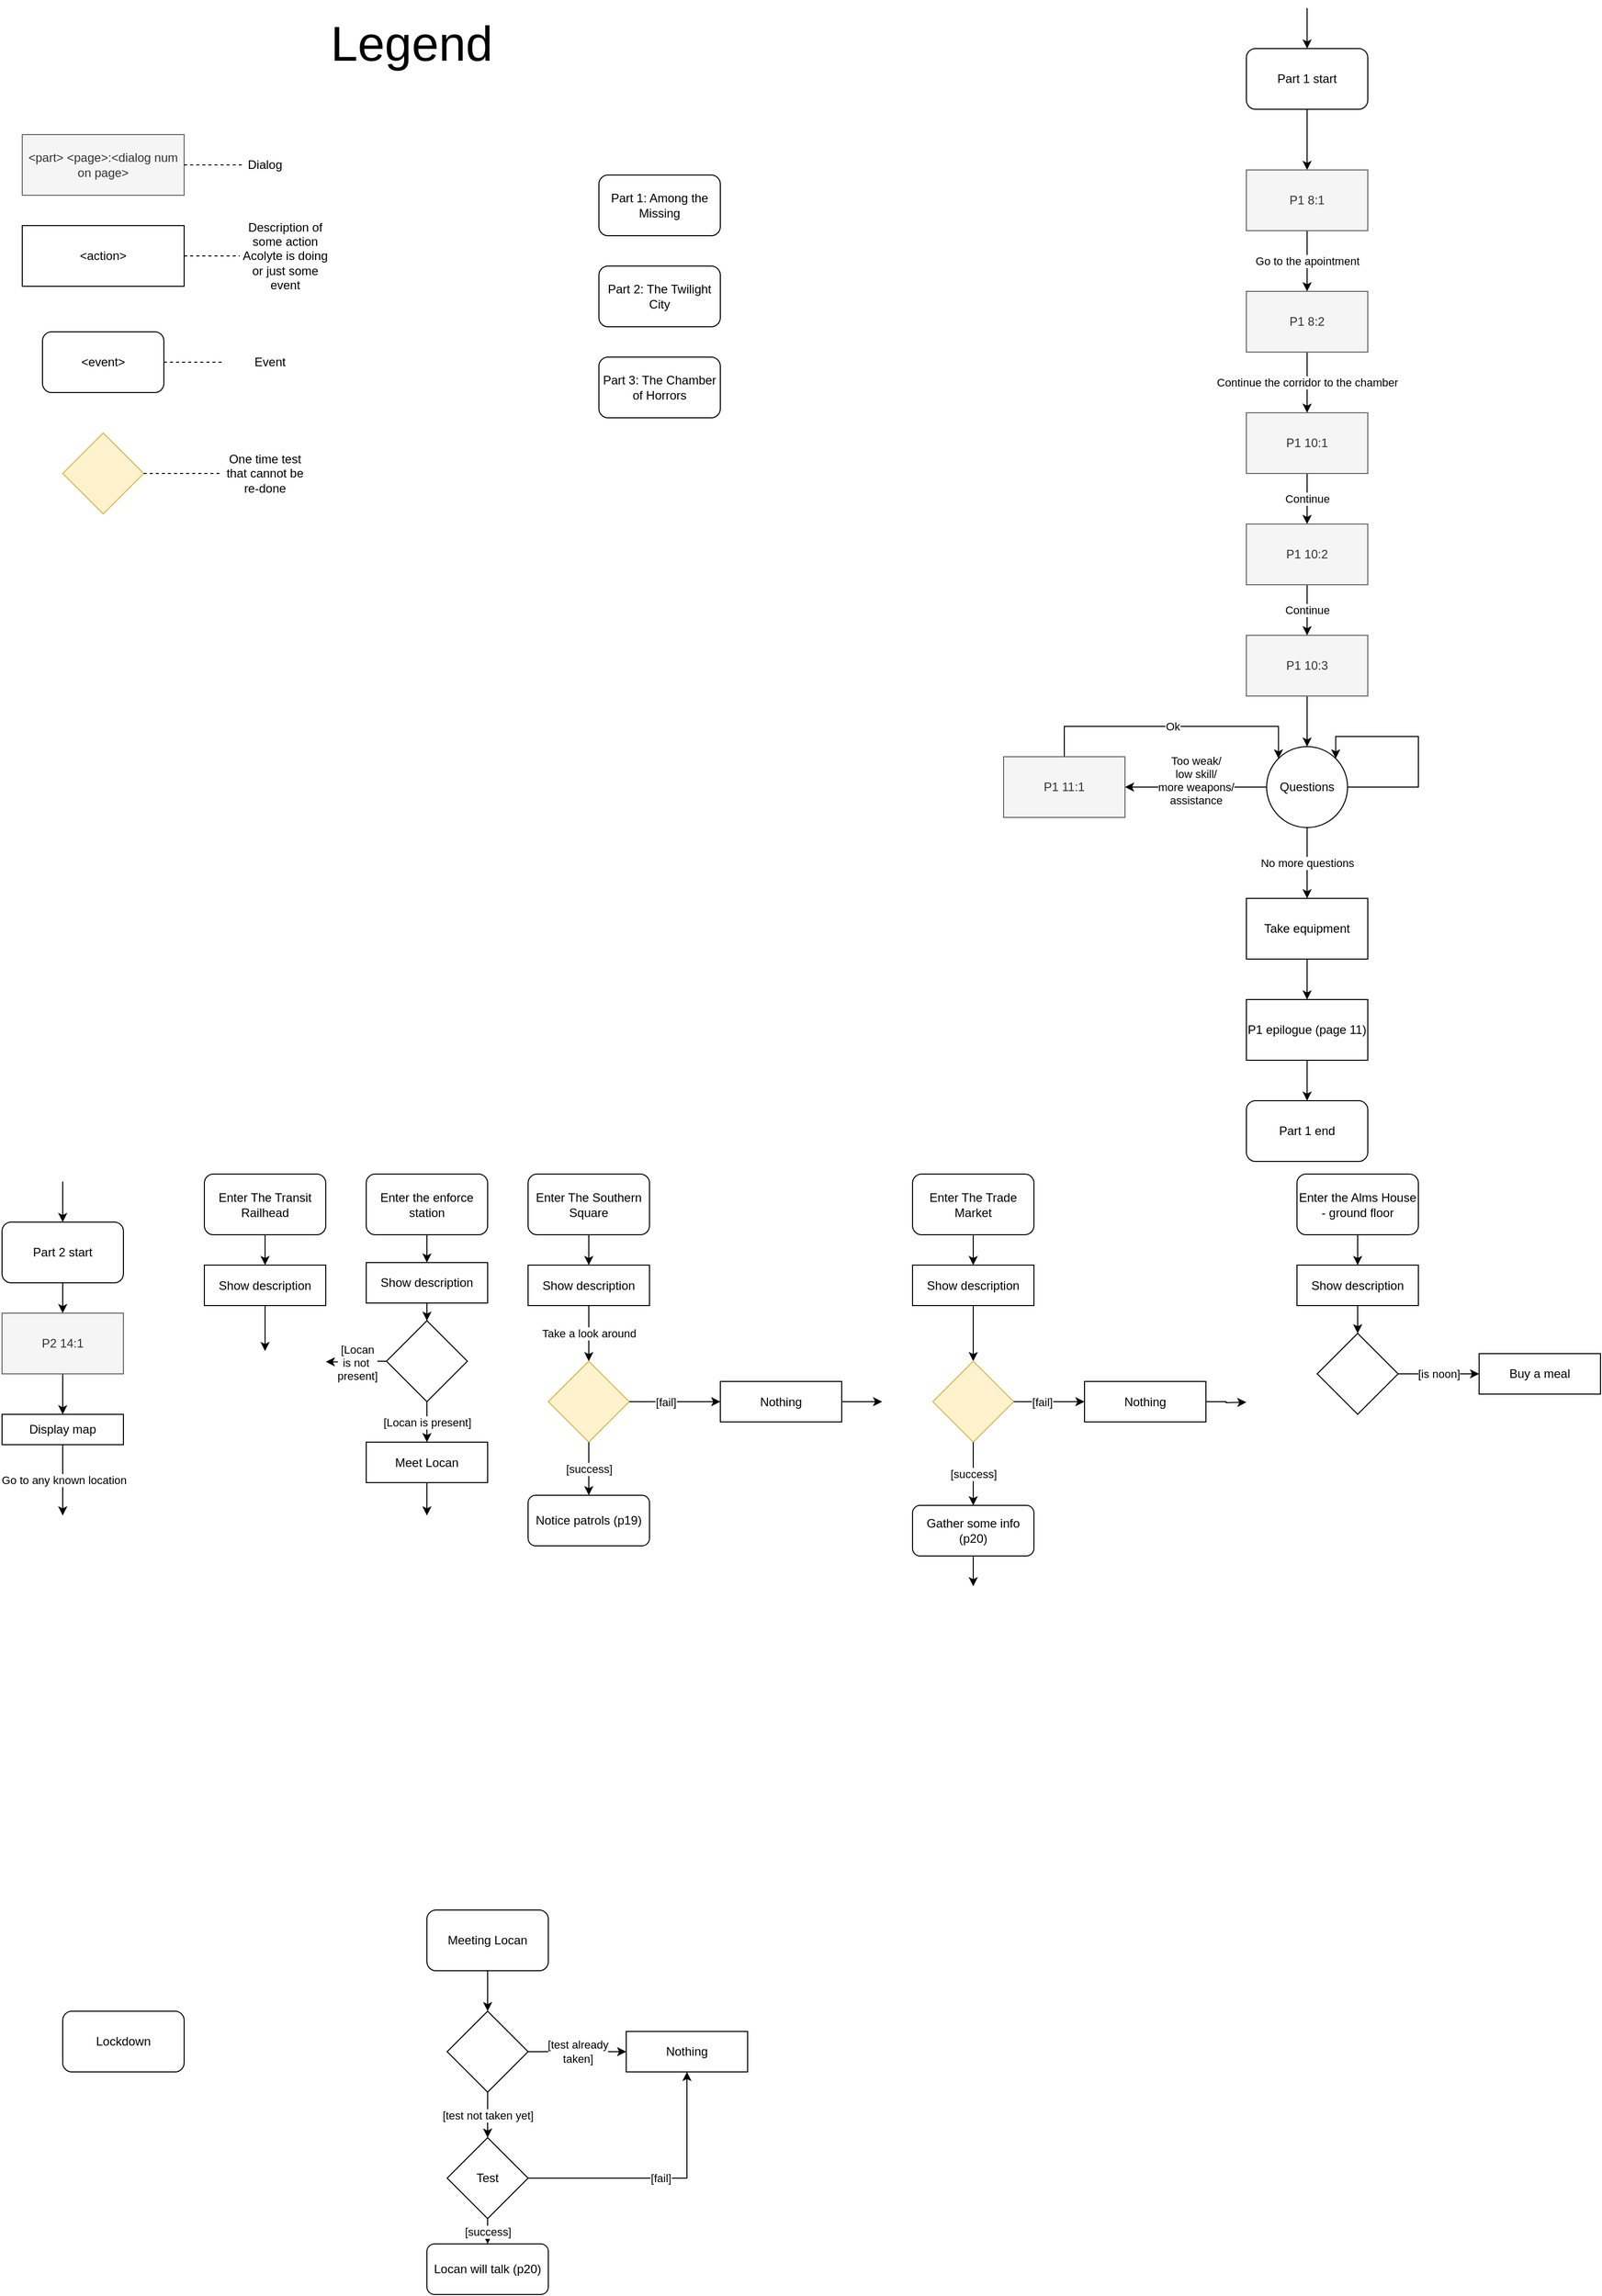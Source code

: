 <mxfile version="10.7.5" type="device"><diagram id="Q2Ll_f2vcwpC35dsluBI" name="Page-1"><mxGraphModel dx="1394" dy="827" grid="1" gridSize="10" guides="1" tooltips="1" connect="1" arrows="1" fold="1" page="1" pageScale="1" pageWidth="827" pageHeight="1169" math="0" shadow="0"><root><mxCell id="0"/><mxCell id="1" parent="0"/><mxCell id="RxM4fbfG9_np7zwgRbcp-8" style="edgeStyle=orthogonalEdgeStyle;rounded=0;orthogonalLoop=1;jettySize=auto;html=1;entryX=0.5;entryY=0;entryDx=0;entryDy=0;" edge="1" parent="1" source="RxM4fbfG9_np7zwgRbcp-2" target="RxM4fbfG9_np7zwgRbcp-7"><mxGeometry relative="1" as="geometry"/></mxCell><mxCell id="RxM4fbfG9_np7zwgRbcp-2" value="Part 1 start" style="rounded=1;whiteSpace=wrap;html=1;" vertex="1" parent="1"><mxGeometry x="1240" y="60" width="120" height="60" as="geometry"/></mxCell><mxCell id="RxM4fbfG9_np7zwgRbcp-3" value="" style="endArrow=classic;html=1;entryX=0.5;entryY=0;entryDx=0;entryDy=0;" edge="1" parent="1" target="RxM4fbfG9_np7zwgRbcp-2"><mxGeometry width="50" height="50" relative="1" as="geometry"><mxPoint x="1300" y="20" as="sourcePoint"/><mxPoint x="1290" y="140" as="targetPoint"/></mxGeometry></mxCell><mxCell id="RxM4fbfG9_np7zwgRbcp-4" value="Part 1: Among the Missing" style="rounded=1;whiteSpace=wrap;html=1;" vertex="1" parent="1"><mxGeometry x="600" y="185" width="120" height="60" as="geometry"/></mxCell><mxCell id="RxM4fbfG9_np7zwgRbcp-5" value="Part 2: The Twilight City" style="rounded=1;whiteSpace=wrap;html=1;" vertex="1" parent="1"><mxGeometry x="600" y="275" width="120" height="60" as="geometry"/></mxCell><mxCell id="RxM4fbfG9_np7zwgRbcp-6" value="Part 3: The Chamber of Horrors" style="rounded=1;whiteSpace=wrap;html=1;" vertex="1" parent="1"><mxGeometry x="600" y="365" width="120" height="60" as="geometry"/></mxCell><mxCell id="RxM4fbfG9_np7zwgRbcp-10" value="Go to the apointment" style="edgeStyle=orthogonalEdgeStyle;rounded=0;orthogonalLoop=1;jettySize=auto;html=1;entryX=0.5;entryY=0;entryDx=0;entryDy=0;" edge="1" parent="1" source="RxM4fbfG9_np7zwgRbcp-7" target="RxM4fbfG9_np7zwgRbcp-9"><mxGeometry relative="1" as="geometry"/></mxCell><mxCell id="RxM4fbfG9_np7zwgRbcp-7" value="P1 8:1" style="rounded=0;whiteSpace=wrap;html=1;fillColor=#f5f5f5;strokeColor=#666666;fontColor=#333333;" vertex="1" parent="1"><mxGeometry x="1240" y="180" width="120" height="60" as="geometry"/></mxCell><mxCell id="RxM4fbfG9_np7zwgRbcp-12" value="Continue the corridor to the chamber" style="edgeStyle=orthogonalEdgeStyle;rounded=0;orthogonalLoop=1;jettySize=auto;html=1;entryX=0.5;entryY=0;entryDx=0;entryDy=0;" edge="1" parent="1" source="RxM4fbfG9_np7zwgRbcp-9" target="RxM4fbfG9_np7zwgRbcp-11"><mxGeometry relative="1" as="geometry"/></mxCell><mxCell id="RxM4fbfG9_np7zwgRbcp-9" value="P1 8:2" style="rounded=0;whiteSpace=wrap;html=1;fillColor=#f5f5f5;strokeColor=#666666;fontColor=#333333;" vertex="1" parent="1"><mxGeometry x="1240" y="300" width="120" height="60" as="geometry"/></mxCell><mxCell id="RxM4fbfG9_np7zwgRbcp-14" value="Continue" style="edgeStyle=orthogonalEdgeStyle;rounded=0;orthogonalLoop=1;jettySize=auto;html=1;entryX=0.5;entryY=0;entryDx=0;entryDy=0;" edge="1" parent="1" source="RxM4fbfG9_np7zwgRbcp-11" target="RxM4fbfG9_np7zwgRbcp-13"><mxGeometry relative="1" as="geometry"/></mxCell><mxCell id="RxM4fbfG9_np7zwgRbcp-11" value="P1 10:1" style="rounded=0;whiteSpace=wrap;html=1;fillColor=#f5f5f5;strokeColor=#666666;fontColor=#333333;" vertex="1" parent="1"><mxGeometry x="1240" y="420" width="120" height="60" as="geometry"/></mxCell><mxCell id="RxM4fbfG9_np7zwgRbcp-16" value="Continue" style="edgeStyle=orthogonalEdgeStyle;rounded=0;orthogonalLoop=1;jettySize=auto;html=1;entryX=0.5;entryY=0;entryDx=0;entryDy=0;" edge="1" parent="1" source="RxM4fbfG9_np7zwgRbcp-13" target="RxM4fbfG9_np7zwgRbcp-15"><mxGeometry relative="1" as="geometry"/></mxCell><mxCell id="RxM4fbfG9_np7zwgRbcp-13" value="P1 10:2" style="rounded=0;whiteSpace=wrap;html=1;fillColor=#f5f5f5;strokeColor=#666666;fontColor=#333333;" vertex="1" parent="1"><mxGeometry x="1240" y="530" width="120" height="60" as="geometry"/></mxCell><mxCell id="RxM4fbfG9_np7zwgRbcp-19" style="edgeStyle=orthogonalEdgeStyle;rounded=0;orthogonalLoop=1;jettySize=auto;html=1;entryX=0.5;entryY=0;entryDx=0;entryDy=0;" edge="1" parent="1" source="RxM4fbfG9_np7zwgRbcp-15" target="RxM4fbfG9_np7zwgRbcp-18"><mxGeometry relative="1" as="geometry"/></mxCell><mxCell id="RxM4fbfG9_np7zwgRbcp-15" value="P1 10:3" style="rounded=0;whiteSpace=wrap;html=1;fillColor=#f5f5f5;strokeColor=#666666;fontColor=#333333;" vertex="1" parent="1"><mxGeometry x="1240" y="640" width="120" height="60" as="geometry"/></mxCell><mxCell id="RxM4fbfG9_np7zwgRbcp-22" value="Too weak/&lt;br&gt;low skill/&lt;br&gt;more weapons/&lt;br&gt;assistance&lt;br&gt;&lt;br&gt;" style="edgeStyle=orthogonalEdgeStyle;rounded=0;orthogonalLoop=1;jettySize=auto;html=1;entryX=1;entryY=0.5;entryDx=0;entryDy=0;" edge="1" parent="1" source="RxM4fbfG9_np7zwgRbcp-18" target="RxM4fbfG9_np7zwgRbcp-21"><mxGeometry relative="1" as="geometry"/></mxCell><mxCell id="RxM4fbfG9_np7zwgRbcp-37" value="No more questions" style="edgeStyle=orthogonalEdgeStyle;rounded=0;orthogonalLoop=1;jettySize=auto;html=1;entryX=0.5;entryY=0;entryDx=0;entryDy=0;" edge="1" parent="1" source="RxM4fbfG9_np7zwgRbcp-18" target="RxM4fbfG9_np7zwgRbcp-36"><mxGeometry relative="1" as="geometry"/></mxCell><mxCell id="RxM4fbfG9_np7zwgRbcp-18" value="Questions" style="ellipse;whiteSpace=wrap;html=1;aspect=fixed;" vertex="1" parent="1"><mxGeometry x="1260" y="750" width="80" height="80" as="geometry"/></mxCell><mxCell id="RxM4fbfG9_np7zwgRbcp-20" style="edgeStyle=orthogonalEdgeStyle;rounded=0;orthogonalLoop=1;jettySize=auto;html=1;entryX=1;entryY=0;entryDx=0;entryDy=0;" edge="1" parent="1" source="RxM4fbfG9_np7zwgRbcp-18" target="RxM4fbfG9_np7zwgRbcp-18"><mxGeometry relative="1" as="geometry"><Array as="points"><mxPoint x="1410" y="790"/><mxPoint x="1410" y="740"/><mxPoint x="1328" y="740"/></Array></mxGeometry></mxCell><mxCell id="RxM4fbfG9_np7zwgRbcp-34" value="Ok" style="edgeStyle=orthogonalEdgeStyle;rounded=0;orthogonalLoop=1;jettySize=auto;html=1;entryX=0;entryY=0;entryDx=0;entryDy=0;" edge="1" parent="1" source="RxM4fbfG9_np7zwgRbcp-21" target="RxM4fbfG9_np7zwgRbcp-18"><mxGeometry relative="1" as="geometry"><Array as="points"><mxPoint x="1060" y="730"/><mxPoint x="1272" y="730"/></Array></mxGeometry></mxCell><mxCell id="RxM4fbfG9_np7zwgRbcp-21" value="P1 11:1" style="rounded=0;whiteSpace=wrap;html=1;fillColor=#f5f5f5;strokeColor=#666666;fontColor=#333333;" vertex="1" parent="1"><mxGeometry x="1000" y="760" width="120" height="60" as="geometry"/></mxCell><mxCell id="RxM4fbfG9_np7zwgRbcp-25" value="&amp;lt;part&amp;gt; &amp;lt;page&amp;gt;:&amp;lt;dialog num on page&amp;gt;" style="rounded=0;whiteSpace=wrap;html=1;fillColor=#f5f5f5;strokeColor=#666666;fontColor=#333333;" vertex="1" parent="1"><mxGeometry x="30" y="145" width="160" height="60" as="geometry"/></mxCell><mxCell id="RxM4fbfG9_np7zwgRbcp-26" value="Dialog" style="text;html=1;strokeColor=none;fillColor=none;align=center;verticalAlign=middle;whiteSpace=wrap;rounded=0;" vertex="1" parent="1"><mxGeometry x="250" y="165" width="40" height="20" as="geometry"/></mxCell><mxCell id="RxM4fbfG9_np7zwgRbcp-27" value="" style="endArrow=none;dashed=1;html=1;entryX=0;entryY=0.5;entryDx=0;entryDy=0;exitX=1;exitY=0.5;exitDx=0;exitDy=0;" edge="1" parent="1" source="RxM4fbfG9_np7zwgRbcp-25" target="RxM4fbfG9_np7zwgRbcp-26"><mxGeometry width="50" height="50" relative="1" as="geometry"><mxPoint x="130" y="295" as="sourcePoint"/><mxPoint x="180" y="245" as="targetPoint"/></mxGeometry></mxCell><mxCell id="RxM4fbfG9_np7zwgRbcp-30" value="&amp;lt;action&amp;gt;" style="rounded=0;whiteSpace=wrap;html=1;" vertex="1" parent="1"><mxGeometry x="30" y="235" width="160" height="60" as="geometry"/></mxCell><mxCell id="RxM4fbfG9_np7zwgRbcp-31" value="Description of some action Acolyte is doing or just some event" style="text;html=1;strokeColor=none;fillColor=none;align=center;verticalAlign=middle;whiteSpace=wrap;rounded=0;" vertex="1" parent="1"><mxGeometry x="245" y="230" width="90" height="70" as="geometry"/></mxCell><mxCell id="RxM4fbfG9_np7zwgRbcp-32" value="" style="endArrow=none;dashed=1;html=1;entryX=0;entryY=0.5;entryDx=0;entryDy=0;exitX=1;exitY=0.5;exitDx=0;exitDy=0;" edge="1" parent="1" source="RxM4fbfG9_np7zwgRbcp-30" target="RxM4fbfG9_np7zwgRbcp-31"><mxGeometry width="50" height="50" relative="1" as="geometry"><mxPoint x="200" y="185" as="sourcePoint"/><mxPoint x="260" y="185" as="targetPoint"/></mxGeometry></mxCell><mxCell id="RxM4fbfG9_np7zwgRbcp-39" style="edgeStyle=orthogonalEdgeStyle;rounded=0;orthogonalLoop=1;jettySize=auto;html=1;entryX=0.5;entryY=0;entryDx=0;entryDy=0;" edge="1" parent="1" source="RxM4fbfG9_np7zwgRbcp-36" target="RxM4fbfG9_np7zwgRbcp-38"><mxGeometry relative="1" as="geometry"/></mxCell><mxCell id="RxM4fbfG9_np7zwgRbcp-36" value="Take equipment" style="rounded=0;whiteSpace=wrap;html=1;" vertex="1" parent="1"><mxGeometry x="1240" y="900" width="120" height="60" as="geometry"/></mxCell><mxCell id="RxM4fbfG9_np7zwgRbcp-46" style="edgeStyle=orthogonalEdgeStyle;rounded=0;orthogonalLoop=1;jettySize=auto;html=1;" edge="1" parent="1" source="RxM4fbfG9_np7zwgRbcp-38" target="RxM4fbfG9_np7zwgRbcp-45"><mxGeometry relative="1" as="geometry"/></mxCell><mxCell id="RxM4fbfG9_np7zwgRbcp-38" value="P1 epilogue (page 11)" style="rounded=0;whiteSpace=wrap;html=1;" vertex="1" parent="1"><mxGeometry x="1240" y="1000" width="120" height="60" as="geometry"/></mxCell><mxCell id="RxM4fbfG9_np7zwgRbcp-40" value="&lt;font style=&quot;font-size: 48px&quot;&gt;Legend&lt;/font&gt;" style="text;html=1;strokeColor=none;fillColor=none;align=center;verticalAlign=middle;whiteSpace=wrap;rounded=0;" vertex="1" parent="1"><mxGeometry x="300" y="30" width="230" height="50" as="geometry"/></mxCell><mxCell id="RxM4fbfG9_np7zwgRbcp-51" style="edgeStyle=orthogonalEdgeStyle;rounded=0;orthogonalLoop=1;jettySize=auto;html=1;entryX=0.5;entryY=0;entryDx=0;entryDy=0;" edge="1" parent="1" source="RxM4fbfG9_np7zwgRbcp-43" target="RxM4fbfG9_np7zwgRbcp-50"><mxGeometry relative="1" as="geometry"/></mxCell><mxCell id="RxM4fbfG9_np7zwgRbcp-43" value="Part 2 start" style="rounded=1;whiteSpace=wrap;html=1;" vertex="1" parent="1"><mxGeometry x="10" y="1220" width="120" height="60" as="geometry"/></mxCell><mxCell id="RxM4fbfG9_np7zwgRbcp-44" value="" style="endArrow=classic;html=1;entryX=0.5;entryY=0;entryDx=0;entryDy=0;" edge="1" parent="1" target="RxM4fbfG9_np7zwgRbcp-43"><mxGeometry width="50" height="50" relative="1" as="geometry"><mxPoint x="70" y="1180" as="sourcePoint"/><mxPoint x="60" y="1300" as="targetPoint"/></mxGeometry></mxCell><mxCell id="RxM4fbfG9_np7zwgRbcp-45" value="Part 1 end" style="rounded=1;whiteSpace=wrap;html=1;" vertex="1" parent="1"><mxGeometry x="1240" y="1100" width="120" height="60" as="geometry"/></mxCell><mxCell id="RxM4fbfG9_np7zwgRbcp-47" value="&amp;lt;event&amp;gt;" style="rounded=1;whiteSpace=wrap;html=1;" vertex="1" parent="1"><mxGeometry x="50" y="340" width="120" height="60" as="geometry"/></mxCell><mxCell id="RxM4fbfG9_np7zwgRbcp-48" value="Event" style="text;html=1;strokeColor=none;fillColor=none;align=center;verticalAlign=middle;whiteSpace=wrap;rounded=0;" vertex="1" parent="1"><mxGeometry x="230" y="340" width="90" height="60" as="geometry"/></mxCell><mxCell id="RxM4fbfG9_np7zwgRbcp-49" value="" style="endArrow=none;dashed=1;html=1;entryX=0;entryY=0.5;entryDx=0;entryDy=0;exitX=1;exitY=0.5;exitDx=0;exitDy=0;" edge="1" parent="1" source="RxM4fbfG9_np7zwgRbcp-47" target="RxM4fbfG9_np7zwgRbcp-48"><mxGeometry width="50" height="50" relative="1" as="geometry"><mxPoint x="200.588" y="274.647" as="sourcePoint"/><mxPoint x="254.706" y="274.647" as="targetPoint"/></mxGeometry></mxCell><mxCell id="RxM4fbfG9_np7zwgRbcp-54" style="edgeStyle=orthogonalEdgeStyle;rounded=0;orthogonalLoop=1;jettySize=auto;html=1;entryX=0.5;entryY=0;entryDx=0;entryDy=0;" edge="1" parent="1" source="RxM4fbfG9_np7zwgRbcp-50" target="RxM4fbfG9_np7zwgRbcp-53"><mxGeometry relative="1" as="geometry"/></mxCell><mxCell id="RxM4fbfG9_np7zwgRbcp-50" value="P2 14:1" style="rounded=0;whiteSpace=wrap;html=1;fillColor=#f5f5f5;strokeColor=#666666;fontColor=#333333;" vertex="1" parent="1"><mxGeometry x="10" y="1310" width="120" height="60" as="geometry"/></mxCell><mxCell id="RxM4fbfG9_np7zwgRbcp-52" value="Lockdown" style="rounded=1;whiteSpace=wrap;html=1;" vertex="1" parent="1"><mxGeometry x="70" y="2000" width="120" height="60" as="geometry"/></mxCell><mxCell id="RxM4fbfG9_np7zwgRbcp-88" value="Go to any known location" style="edgeStyle=orthogonalEdgeStyle;rounded=0;orthogonalLoop=1;jettySize=auto;html=1;" edge="1" parent="1" source="RxM4fbfG9_np7zwgRbcp-53"><mxGeometry relative="1" as="geometry"><mxPoint x="70" y="1510" as="targetPoint"/></mxGeometry></mxCell><mxCell id="RxM4fbfG9_np7zwgRbcp-53" value="Display map" style="rounded=0;whiteSpace=wrap;html=1;" vertex="1" parent="1"><mxGeometry x="10" y="1410" width="120" height="30" as="geometry"/></mxCell><mxCell id="RxM4fbfG9_np7zwgRbcp-60" style="edgeStyle=orthogonalEdgeStyle;rounded=0;orthogonalLoop=1;jettySize=auto;html=1;entryX=0.5;entryY=0;entryDx=0;entryDy=0;" edge="1" parent="1" source="RxM4fbfG9_np7zwgRbcp-57" target="RxM4fbfG9_np7zwgRbcp-59"><mxGeometry relative="1" as="geometry"/></mxCell><mxCell id="RxM4fbfG9_np7zwgRbcp-57" value="Enter The Transit Railhead" style="rounded=1;whiteSpace=wrap;html=1;" vertex="1" parent="1"><mxGeometry x="210" y="1172.5" width="120" height="60" as="geometry"/></mxCell><mxCell id="RxM4fbfG9_np7zwgRbcp-89" style="edgeStyle=orthogonalEdgeStyle;rounded=0;orthogonalLoop=1;jettySize=auto;html=1;" edge="1" parent="1" source="RxM4fbfG9_np7zwgRbcp-59"><mxGeometry relative="1" as="geometry"><mxPoint x="270" y="1347.5" as="targetPoint"/></mxGeometry></mxCell><mxCell id="RxM4fbfG9_np7zwgRbcp-59" value="Show description" style="rounded=0;whiteSpace=wrap;html=1;" vertex="1" parent="1"><mxGeometry x="210" y="1262.5" width="120" height="40" as="geometry"/></mxCell><mxCell id="RxM4fbfG9_np7zwgRbcp-63" style="edgeStyle=orthogonalEdgeStyle;rounded=0;orthogonalLoop=1;jettySize=auto;html=1;entryX=0.5;entryY=0;entryDx=0;entryDy=0;" edge="1" parent="1" source="RxM4fbfG9_np7zwgRbcp-61" target="RxM4fbfG9_np7zwgRbcp-62"><mxGeometry relative="1" as="geometry"/></mxCell><mxCell id="RxM4fbfG9_np7zwgRbcp-61" value="Enter The Southern Square" style="rounded=1;whiteSpace=wrap;html=1;" vertex="1" parent="1"><mxGeometry x="530" y="1172.5" width="120" height="60" as="geometry"/></mxCell><mxCell id="RxM4fbfG9_np7zwgRbcp-67" value="Take a look around" style="edgeStyle=orthogonalEdgeStyle;rounded=0;orthogonalLoop=1;jettySize=auto;html=1;entryX=0.5;entryY=0;entryDx=0;entryDy=0;" edge="1" parent="1" source="RxM4fbfG9_np7zwgRbcp-62" target="RxM4fbfG9_np7zwgRbcp-66"><mxGeometry relative="1" as="geometry"/></mxCell><mxCell id="RxM4fbfG9_np7zwgRbcp-62" value="Show description" style="rounded=0;whiteSpace=wrap;html=1;" vertex="1" parent="1"><mxGeometry x="530" y="1262.5" width="120" height="40" as="geometry"/></mxCell><mxCell id="RxM4fbfG9_np7zwgRbcp-90" style="edgeStyle=orthogonalEdgeStyle;rounded=0;orthogonalLoop=1;jettySize=auto;html=1;exitX=0.5;exitY=1;exitDx=0;exitDy=0;" edge="1" parent="1" source="RxM4fbfG9_np7zwgRbcp-64"><mxGeometry relative="1" as="geometry"><mxPoint x="590" y="1540" as="targetPoint"/></mxGeometry></mxCell><mxCell id="RxM4fbfG9_np7zwgRbcp-64" value="Notice patrols (p19)" style="rounded=1;whiteSpace=wrap;html=1;" vertex="1" parent="1"><mxGeometry x="530" y="1490" width="120" height="50" as="geometry"/></mxCell><mxCell id="RxM4fbfG9_np7zwgRbcp-66" value="" style="rhombus;whiteSpace=wrap;html=1;fillColor=#fff2cc;strokeColor=#d6b656;" vertex="1" parent="1"><mxGeometry x="550" y="1357.5" width="80" height="80" as="geometry"/></mxCell><mxCell id="RxM4fbfG9_np7zwgRbcp-91" style="edgeStyle=orthogonalEdgeStyle;rounded=0;orthogonalLoop=1;jettySize=auto;html=1;exitX=1;exitY=0.5;exitDx=0;exitDy=0;" edge="1" parent="1" source="RxM4fbfG9_np7zwgRbcp-69"><mxGeometry relative="1" as="geometry"><mxPoint x="880" y="1397.5" as="targetPoint"/></mxGeometry></mxCell><mxCell id="RxM4fbfG9_np7zwgRbcp-69" value="Nothing" style="rounded=0;whiteSpace=wrap;html=1;" vertex="1" parent="1"><mxGeometry x="720" y="1377.5" width="120" height="40" as="geometry"/></mxCell><mxCell id="RxM4fbfG9_np7zwgRbcp-74" value="[fail]" style="edgeStyle=orthogonalEdgeStyle;rounded=0;orthogonalLoop=1;jettySize=auto;html=1;entryX=0;entryY=0.5;entryDx=0;entryDy=0;exitX=1;exitY=0.5;exitDx=0;exitDy=0;" edge="1" parent="1" source="RxM4fbfG9_np7zwgRbcp-66" target="RxM4fbfG9_np7zwgRbcp-69"><mxGeometry x="-0.214" relative="1" as="geometry"><mxPoint as="offset"/></mxGeometry></mxCell><mxCell id="RxM4fbfG9_np7zwgRbcp-75" value="[success]" style="edgeStyle=orthogonalEdgeStyle;rounded=0;orthogonalLoop=1;jettySize=auto;html=1;entryX=0.5;entryY=0;entryDx=0;entryDy=0;exitX=0.5;exitY=1;exitDx=0;exitDy=0;" edge="1" parent="1" source="RxM4fbfG9_np7zwgRbcp-66" target="RxM4fbfG9_np7zwgRbcp-64"><mxGeometry relative="1" as="geometry"><mxPoint x="590" y="1557.5" as="sourcePoint"/></mxGeometry></mxCell><mxCell id="RxM4fbfG9_np7zwgRbcp-78" style="edgeStyle=orthogonalEdgeStyle;rounded=0;orthogonalLoop=1;jettySize=auto;html=1;entryX=0.5;entryY=0;entryDx=0;entryDy=0;" edge="1" parent="1" source="RxM4fbfG9_np7zwgRbcp-76" target="RxM4fbfG9_np7zwgRbcp-77"><mxGeometry relative="1" as="geometry"/></mxCell><mxCell id="RxM4fbfG9_np7zwgRbcp-76" value="Meeting Locan" style="rounded=1;whiteSpace=wrap;html=1;" vertex="1" parent="1"><mxGeometry x="430" y="1900" width="120" height="60" as="geometry"/></mxCell><mxCell id="RxM4fbfG9_np7zwgRbcp-80" value="[test already&lt;br&gt;taken]&lt;br&gt;" style="edgeStyle=orthogonalEdgeStyle;rounded=0;orthogonalLoop=1;jettySize=auto;html=1;entryX=0;entryY=0.5;entryDx=0;entryDy=0;" edge="1" parent="1" source="RxM4fbfG9_np7zwgRbcp-77" target="RxM4fbfG9_np7zwgRbcp-79"><mxGeometry relative="1" as="geometry"/></mxCell><mxCell id="RxM4fbfG9_np7zwgRbcp-82" value="[test not taken yet]" style="edgeStyle=orthogonalEdgeStyle;rounded=0;orthogonalLoop=1;jettySize=auto;html=1;entryX=0.5;entryY=0;entryDx=0;entryDy=0;" edge="1" parent="1" source="RxM4fbfG9_np7zwgRbcp-77" target="RxM4fbfG9_np7zwgRbcp-81"><mxGeometry relative="1" as="geometry"/></mxCell><mxCell id="RxM4fbfG9_np7zwgRbcp-77" value="" style="rhombus;whiteSpace=wrap;html=1;" vertex="1" parent="1"><mxGeometry x="450" y="2000" width="80" height="80" as="geometry"/></mxCell><mxCell id="RxM4fbfG9_np7zwgRbcp-79" value="Nothing" style="rounded=0;whiteSpace=wrap;html=1;" vertex="1" parent="1"><mxGeometry x="627" y="2020" width="120" height="40" as="geometry"/></mxCell><mxCell id="RxM4fbfG9_np7zwgRbcp-86" value="[success]" style="edgeStyle=orthogonalEdgeStyle;rounded=0;orthogonalLoop=1;jettySize=auto;html=1;entryX=0.5;entryY=0;entryDx=0;entryDy=0;" edge="1" parent="1" source="RxM4fbfG9_np7zwgRbcp-81" target="RxM4fbfG9_np7zwgRbcp-83"><mxGeometry relative="1" as="geometry"/></mxCell><mxCell id="RxM4fbfG9_np7zwgRbcp-87" value="[fail]" style="edgeStyle=orthogonalEdgeStyle;rounded=0;orthogonalLoop=1;jettySize=auto;html=1;entryX=0.5;entryY=1;entryDx=0;entryDy=0;" edge="1" parent="1" source="RxM4fbfG9_np7zwgRbcp-81" target="RxM4fbfG9_np7zwgRbcp-79"><mxGeometry relative="1" as="geometry"/></mxCell><mxCell id="RxM4fbfG9_np7zwgRbcp-81" value="Test&lt;br&gt;" style="rhombus;whiteSpace=wrap;html=1;" vertex="1" parent="1"><mxGeometry x="450" y="2125" width="80" height="80" as="geometry"/></mxCell><mxCell id="RxM4fbfG9_np7zwgRbcp-83" value="Locan will talk (p20)" style="rounded=1;whiteSpace=wrap;html=1;" vertex="1" parent="1"><mxGeometry x="430" y="2230" width="120" height="50" as="geometry"/></mxCell><mxCell id="RxM4fbfG9_np7zwgRbcp-94" style="edgeStyle=orthogonalEdgeStyle;rounded=0;orthogonalLoop=1;jettySize=auto;html=1;entryX=0.5;entryY=0;entryDx=0;entryDy=0;" edge="1" parent="1" source="RxM4fbfG9_np7zwgRbcp-92" target="RxM4fbfG9_np7zwgRbcp-93"><mxGeometry relative="1" as="geometry"/></mxCell><mxCell id="RxM4fbfG9_np7zwgRbcp-92" value="Enter the enforce station" style="rounded=1;whiteSpace=wrap;html=1;" vertex="1" parent="1"><mxGeometry x="370" y="1172.5" width="120" height="60" as="geometry"/></mxCell><mxCell id="RxM4fbfG9_np7zwgRbcp-96" style="edgeStyle=orthogonalEdgeStyle;rounded=0;orthogonalLoop=1;jettySize=auto;html=1;entryX=0.5;entryY=0;entryDx=0;entryDy=0;" edge="1" parent="1" source="RxM4fbfG9_np7zwgRbcp-93" target="RxM4fbfG9_np7zwgRbcp-95"><mxGeometry relative="1" as="geometry"/></mxCell><mxCell id="RxM4fbfG9_np7zwgRbcp-93" value="Show description" style="rounded=0;whiteSpace=wrap;html=1;" vertex="1" parent="1"><mxGeometry x="370" y="1260" width="120" height="40" as="geometry"/></mxCell><mxCell id="RxM4fbfG9_np7zwgRbcp-98" value="[Locan is present]" style="edgeStyle=orthogonalEdgeStyle;rounded=0;orthogonalLoop=1;jettySize=auto;html=1;" edge="1" parent="1" source="RxM4fbfG9_np7zwgRbcp-95" target="RxM4fbfG9_np7zwgRbcp-97"><mxGeometry relative="1" as="geometry"/></mxCell><mxCell id="RxM4fbfG9_np7zwgRbcp-99" value="[Locan&lt;br&gt;is not&amp;nbsp;&lt;br&gt;present]&lt;br&gt;" style="edgeStyle=orthogonalEdgeStyle;rounded=0;orthogonalLoop=1;jettySize=auto;html=1;" edge="1" parent="1" source="RxM4fbfG9_np7zwgRbcp-95"><mxGeometry relative="1" as="geometry"><mxPoint x="330" y="1358" as="targetPoint"/></mxGeometry></mxCell><mxCell id="RxM4fbfG9_np7zwgRbcp-95" value="" style="rhombus;whiteSpace=wrap;html=1;" vertex="1" parent="1"><mxGeometry x="390" y="1317.5" width="80" height="80" as="geometry"/></mxCell><mxCell id="RxM4fbfG9_np7zwgRbcp-118" style="edgeStyle=orthogonalEdgeStyle;rounded=0;orthogonalLoop=1;jettySize=auto;html=1;" edge="1" parent="1" source="RxM4fbfG9_np7zwgRbcp-97"><mxGeometry relative="1" as="geometry"><mxPoint x="430" y="1510" as="targetPoint"/></mxGeometry></mxCell><mxCell id="RxM4fbfG9_np7zwgRbcp-97" value="Meet Locan" style="rounded=0;whiteSpace=wrap;html=1;" vertex="1" parent="1"><mxGeometry x="370" y="1437.5" width="120" height="40" as="geometry"/></mxCell><mxCell id="RxM4fbfG9_np7zwgRbcp-102" style="edgeStyle=orthogonalEdgeStyle;rounded=0;orthogonalLoop=1;jettySize=auto;html=1;entryX=0.5;entryY=0;entryDx=0;entryDy=0;" edge="1" parent="1" source="RxM4fbfG9_np7zwgRbcp-100" target="RxM4fbfG9_np7zwgRbcp-101"><mxGeometry relative="1" as="geometry"/></mxCell><mxCell id="RxM4fbfG9_np7zwgRbcp-100" value="Enter The Trade Market" style="rounded=1;whiteSpace=wrap;html=1;" vertex="1" parent="1"><mxGeometry x="910" y="1172.5" width="120" height="60" as="geometry"/></mxCell><mxCell id="RxM4fbfG9_np7zwgRbcp-113" style="edgeStyle=orthogonalEdgeStyle;rounded=0;orthogonalLoop=1;jettySize=auto;html=1;entryX=0.5;entryY=0;entryDx=0;entryDy=0;" edge="1" parent="1" source="RxM4fbfG9_np7zwgRbcp-101" target="RxM4fbfG9_np7zwgRbcp-107"><mxGeometry relative="1" as="geometry"/></mxCell><mxCell id="RxM4fbfG9_np7zwgRbcp-101" value="Show description" style="rounded=0;whiteSpace=wrap;html=1;" vertex="1" parent="1"><mxGeometry x="910" y="1262.5" width="120" height="40" as="geometry"/></mxCell><mxCell id="RxM4fbfG9_np7zwgRbcp-103" style="edgeStyle=orthogonalEdgeStyle;rounded=0;orthogonalLoop=1;jettySize=auto;html=1;exitX=0.5;exitY=1;exitDx=0;exitDy=0;" edge="1" parent="1" source="RxM4fbfG9_np7zwgRbcp-104"><mxGeometry relative="1" as="geometry"><mxPoint x="970" y="1580" as="targetPoint"/></mxGeometry></mxCell><mxCell id="RxM4fbfG9_np7zwgRbcp-104" value="Gather some info (p20)" style="rounded=1;whiteSpace=wrap;html=1;" vertex="1" parent="1"><mxGeometry x="910" y="1500" width="120" height="50" as="geometry"/></mxCell><mxCell id="RxM4fbfG9_np7zwgRbcp-107" value="" style="rhombus;whiteSpace=wrap;html=1;fillColor=#fff2cc;strokeColor=#d6b656;" vertex="1" parent="1"><mxGeometry x="930" y="1357.5" width="80" height="80" as="geometry"/></mxCell><mxCell id="RxM4fbfG9_np7zwgRbcp-108" style="edgeStyle=orthogonalEdgeStyle;rounded=0;orthogonalLoop=1;jettySize=auto;html=1;exitX=1;exitY=0.5;exitDx=0;exitDy=0;" edge="1" parent="1" source="RxM4fbfG9_np7zwgRbcp-109"><mxGeometry relative="1" as="geometry"><mxPoint x="1240" y="1398" as="targetPoint"/></mxGeometry></mxCell><mxCell id="RxM4fbfG9_np7zwgRbcp-109" value="Nothing" style="rounded=0;whiteSpace=wrap;html=1;" vertex="1" parent="1"><mxGeometry x="1080" y="1377.5" width="120" height="40" as="geometry"/></mxCell><mxCell id="RxM4fbfG9_np7zwgRbcp-110" value="[fail]" style="edgeStyle=orthogonalEdgeStyle;rounded=0;orthogonalLoop=1;jettySize=auto;html=1;entryX=0;entryY=0.5;entryDx=0;entryDy=0;exitX=1;exitY=0.5;exitDx=0;exitDy=0;" edge="1" parent="1" source="RxM4fbfG9_np7zwgRbcp-107" target="RxM4fbfG9_np7zwgRbcp-109"><mxGeometry x="-0.214" relative="1" as="geometry"><mxPoint as="offset"/></mxGeometry></mxCell><mxCell id="RxM4fbfG9_np7zwgRbcp-111" value="[success]" style="edgeStyle=orthogonalEdgeStyle;rounded=0;orthogonalLoop=1;jettySize=auto;html=1;entryX=0.5;entryY=0;entryDx=0;entryDy=0;exitX=0.5;exitY=1;exitDx=0;exitDy=0;" edge="1" parent="1" source="RxM4fbfG9_np7zwgRbcp-107" target="RxM4fbfG9_np7zwgRbcp-104"><mxGeometry relative="1" as="geometry"><mxPoint x="970" y="1557.5" as="sourcePoint"/></mxGeometry></mxCell><mxCell id="RxM4fbfG9_np7zwgRbcp-115" value="" style="rhombus;whiteSpace=wrap;html=1;fillColor=#fff2cc;strokeColor=#d6b656;" vertex="1" parent="1"><mxGeometry x="70" y="440" width="80" height="80" as="geometry"/></mxCell><mxCell id="RxM4fbfG9_np7zwgRbcp-116" value="One time test that cannot be re-done" style="text;html=1;strokeColor=none;fillColor=none;align=center;verticalAlign=middle;whiteSpace=wrap;rounded=0;" vertex="1" parent="1"><mxGeometry x="225" y="450" width="90" height="60" as="geometry"/></mxCell><mxCell id="RxM4fbfG9_np7zwgRbcp-117" value="" style="endArrow=none;dashed=1;html=1;entryX=0;entryY=0.5;entryDx=0;entryDy=0;exitX=1;exitY=0.5;exitDx=0;exitDy=0;" edge="1" parent="1" source="RxM4fbfG9_np7zwgRbcp-115" target="RxM4fbfG9_np7zwgRbcp-116"><mxGeometry width="50" height="50" relative="1" as="geometry"><mxPoint x="165" y="985" as="sourcePoint"/><mxPoint x="215" y="935" as="targetPoint"/></mxGeometry></mxCell><mxCell id="RxM4fbfG9_np7zwgRbcp-121" style="edgeStyle=orthogonalEdgeStyle;rounded=0;orthogonalLoop=1;jettySize=auto;html=1;entryX=0.5;entryY=0;entryDx=0;entryDy=0;" edge="1" parent="1" source="RxM4fbfG9_np7zwgRbcp-119" target="RxM4fbfG9_np7zwgRbcp-120"><mxGeometry relative="1" as="geometry"/></mxCell><mxCell id="RxM4fbfG9_np7zwgRbcp-119" value="Enter the Alms House - ground floor" style="rounded=1;whiteSpace=wrap;html=1;" vertex="1" parent="1"><mxGeometry x="1290" y="1172.5" width="120" height="60" as="geometry"/></mxCell><mxCell id="RxM4fbfG9_np7zwgRbcp-125" style="edgeStyle=orthogonalEdgeStyle;rounded=0;orthogonalLoop=1;jettySize=auto;html=1;entryX=0.5;entryY=0;entryDx=0;entryDy=0;" edge="1" parent="1" source="RxM4fbfG9_np7zwgRbcp-120" target="RxM4fbfG9_np7zwgRbcp-122"><mxGeometry relative="1" as="geometry"/></mxCell><mxCell id="RxM4fbfG9_np7zwgRbcp-120" value="Show description" style="rounded=0;whiteSpace=wrap;html=1;" vertex="1" parent="1"><mxGeometry x="1290" y="1262.5" width="120" height="40" as="geometry"/></mxCell><mxCell id="RxM4fbfG9_np7zwgRbcp-124" value="[is noon]" style="edgeStyle=orthogonalEdgeStyle;rounded=0;orthogonalLoop=1;jettySize=auto;html=1;entryX=0;entryY=0.5;entryDx=0;entryDy=0;" edge="1" parent="1" source="RxM4fbfG9_np7zwgRbcp-122" target="RxM4fbfG9_np7zwgRbcp-123"><mxGeometry relative="1" as="geometry"/></mxCell><mxCell id="RxM4fbfG9_np7zwgRbcp-122" value="" style="rhombus;whiteSpace=wrap;html=1;" vertex="1" parent="1"><mxGeometry x="1310" y="1330" width="80" height="80" as="geometry"/></mxCell><mxCell id="RxM4fbfG9_np7zwgRbcp-123" value="Buy a meal" style="rounded=0;whiteSpace=wrap;html=1;" vertex="1" parent="1"><mxGeometry x="1470" y="1350" width="120" height="40" as="geometry"/></mxCell></root></mxGraphModel></diagram></mxfile>